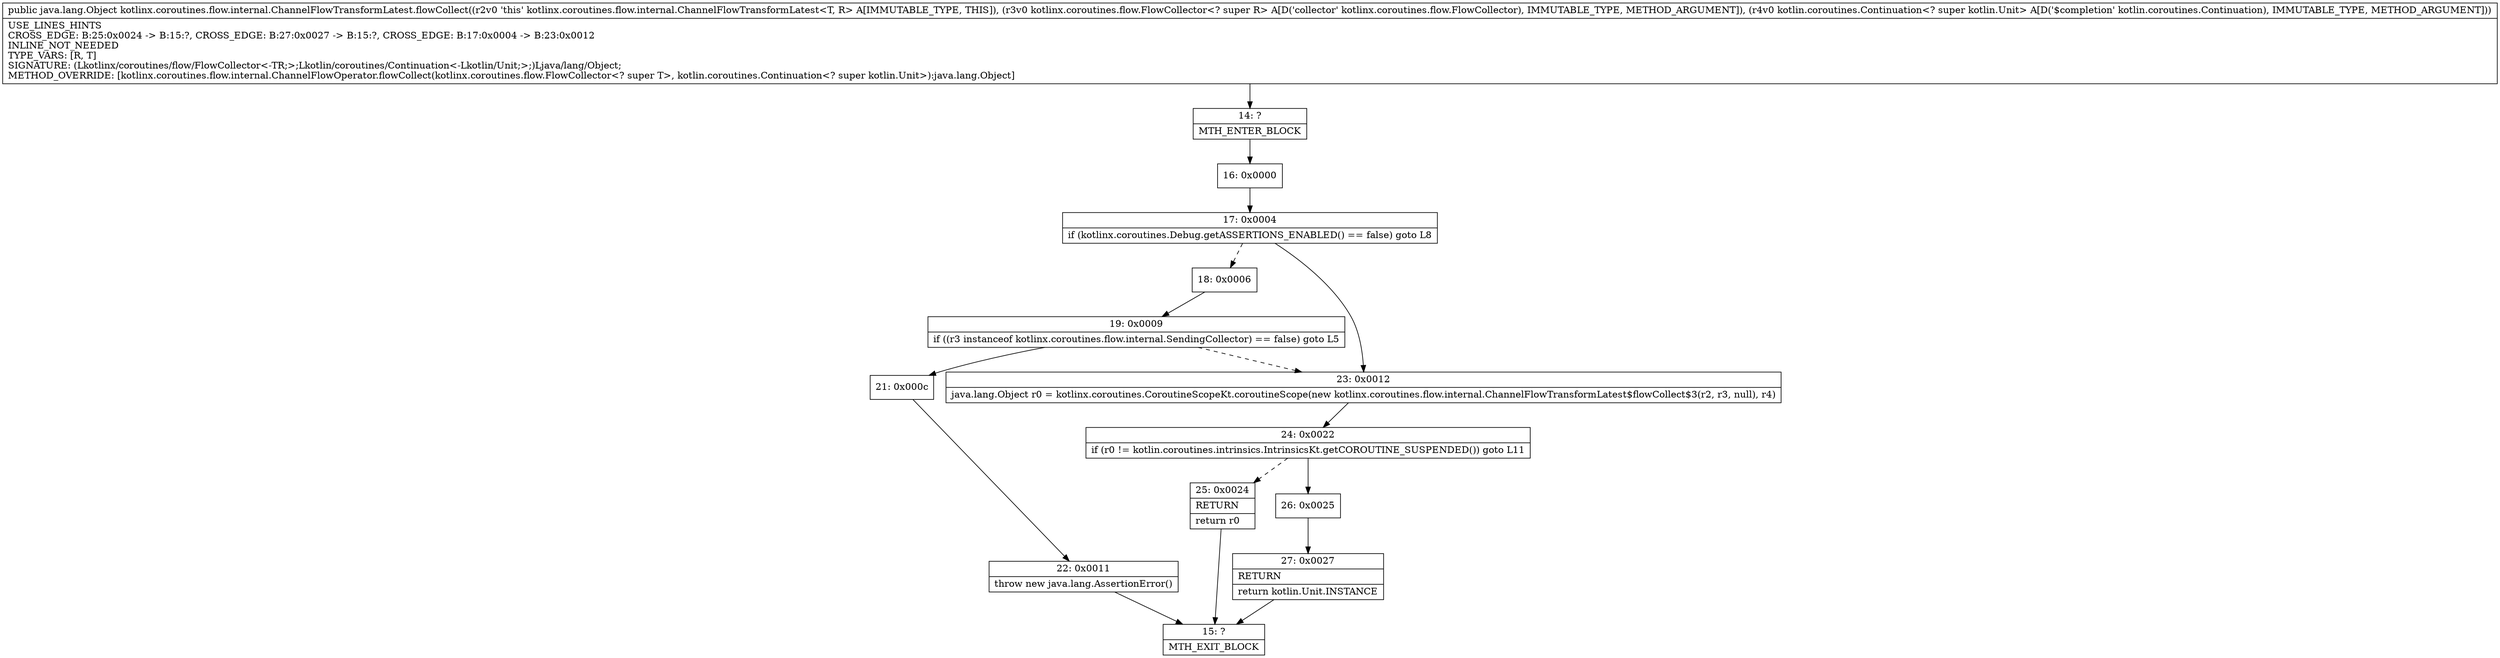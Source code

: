 digraph "CFG forkotlinx.coroutines.flow.internal.ChannelFlowTransformLatest.flowCollect(Lkotlinx\/coroutines\/flow\/FlowCollector;Lkotlin\/coroutines\/Continuation;)Ljava\/lang\/Object;" {
Node_14 [shape=record,label="{14\:\ ?|MTH_ENTER_BLOCK\l}"];
Node_16 [shape=record,label="{16\:\ 0x0000}"];
Node_17 [shape=record,label="{17\:\ 0x0004|if (kotlinx.coroutines.Debug.getASSERTIONS_ENABLED() == false) goto L8\l}"];
Node_18 [shape=record,label="{18\:\ 0x0006}"];
Node_19 [shape=record,label="{19\:\ 0x0009|if ((r3 instanceof kotlinx.coroutines.flow.internal.SendingCollector) == false) goto L5\l}"];
Node_21 [shape=record,label="{21\:\ 0x000c}"];
Node_22 [shape=record,label="{22\:\ 0x0011|throw new java.lang.AssertionError()\l}"];
Node_15 [shape=record,label="{15\:\ ?|MTH_EXIT_BLOCK\l}"];
Node_23 [shape=record,label="{23\:\ 0x0012|java.lang.Object r0 = kotlinx.coroutines.CoroutineScopeKt.coroutineScope(new kotlinx.coroutines.flow.internal.ChannelFlowTransformLatest$flowCollect$3(r2, r3, null), r4)\l}"];
Node_24 [shape=record,label="{24\:\ 0x0022|if (r0 != kotlin.coroutines.intrinsics.IntrinsicsKt.getCOROUTINE_SUSPENDED()) goto L11\l}"];
Node_25 [shape=record,label="{25\:\ 0x0024|RETURN\l|return r0\l}"];
Node_26 [shape=record,label="{26\:\ 0x0025}"];
Node_27 [shape=record,label="{27\:\ 0x0027|RETURN\l|return kotlin.Unit.INSTANCE\l}"];
MethodNode[shape=record,label="{public java.lang.Object kotlinx.coroutines.flow.internal.ChannelFlowTransformLatest.flowCollect((r2v0 'this' kotlinx.coroutines.flow.internal.ChannelFlowTransformLatest\<T, R\> A[IMMUTABLE_TYPE, THIS]), (r3v0 kotlinx.coroutines.flow.FlowCollector\<? super R\> A[D('collector' kotlinx.coroutines.flow.FlowCollector), IMMUTABLE_TYPE, METHOD_ARGUMENT]), (r4v0 kotlin.coroutines.Continuation\<? super kotlin.Unit\> A[D('$completion' kotlin.coroutines.Continuation), IMMUTABLE_TYPE, METHOD_ARGUMENT]))  | USE_LINES_HINTS\lCROSS_EDGE: B:25:0x0024 \-\> B:15:?, CROSS_EDGE: B:27:0x0027 \-\> B:15:?, CROSS_EDGE: B:17:0x0004 \-\> B:23:0x0012\lINLINE_NOT_NEEDED\lTYPE_VARS: [R, T]\lSIGNATURE: (Lkotlinx\/coroutines\/flow\/FlowCollector\<\-TR;\>;Lkotlin\/coroutines\/Continuation\<\-Lkotlin\/Unit;\>;)Ljava\/lang\/Object;\lMETHOD_OVERRIDE: [kotlinx.coroutines.flow.internal.ChannelFlowOperator.flowCollect(kotlinx.coroutines.flow.FlowCollector\<? super T\>, kotlin.coroutines.Continuation\<? super kotlin.Unit\>):java.lang.Object]\l}"];
MethodNode -> Node_14;Node_14 -> Node_16;
Node_16 -> Node_17;
Node_17 -> Node_18[style=dashed];
Node_17 -> Node_23;
Node_18 -> Node_19;
Node_19 -> Node_21;
Node_19 -> Node_23[style=dashed];
Node_21 -> Node_22;
Node_22 -> Node_15;
Node_23 -> Node_24;
Node_24 -> Node_25[style=dashed];
Node_24 -> Node_26;
Node_25 -> Node_15;
Node_26 -> Node_27;
Node_27 -> Node_15;
}

